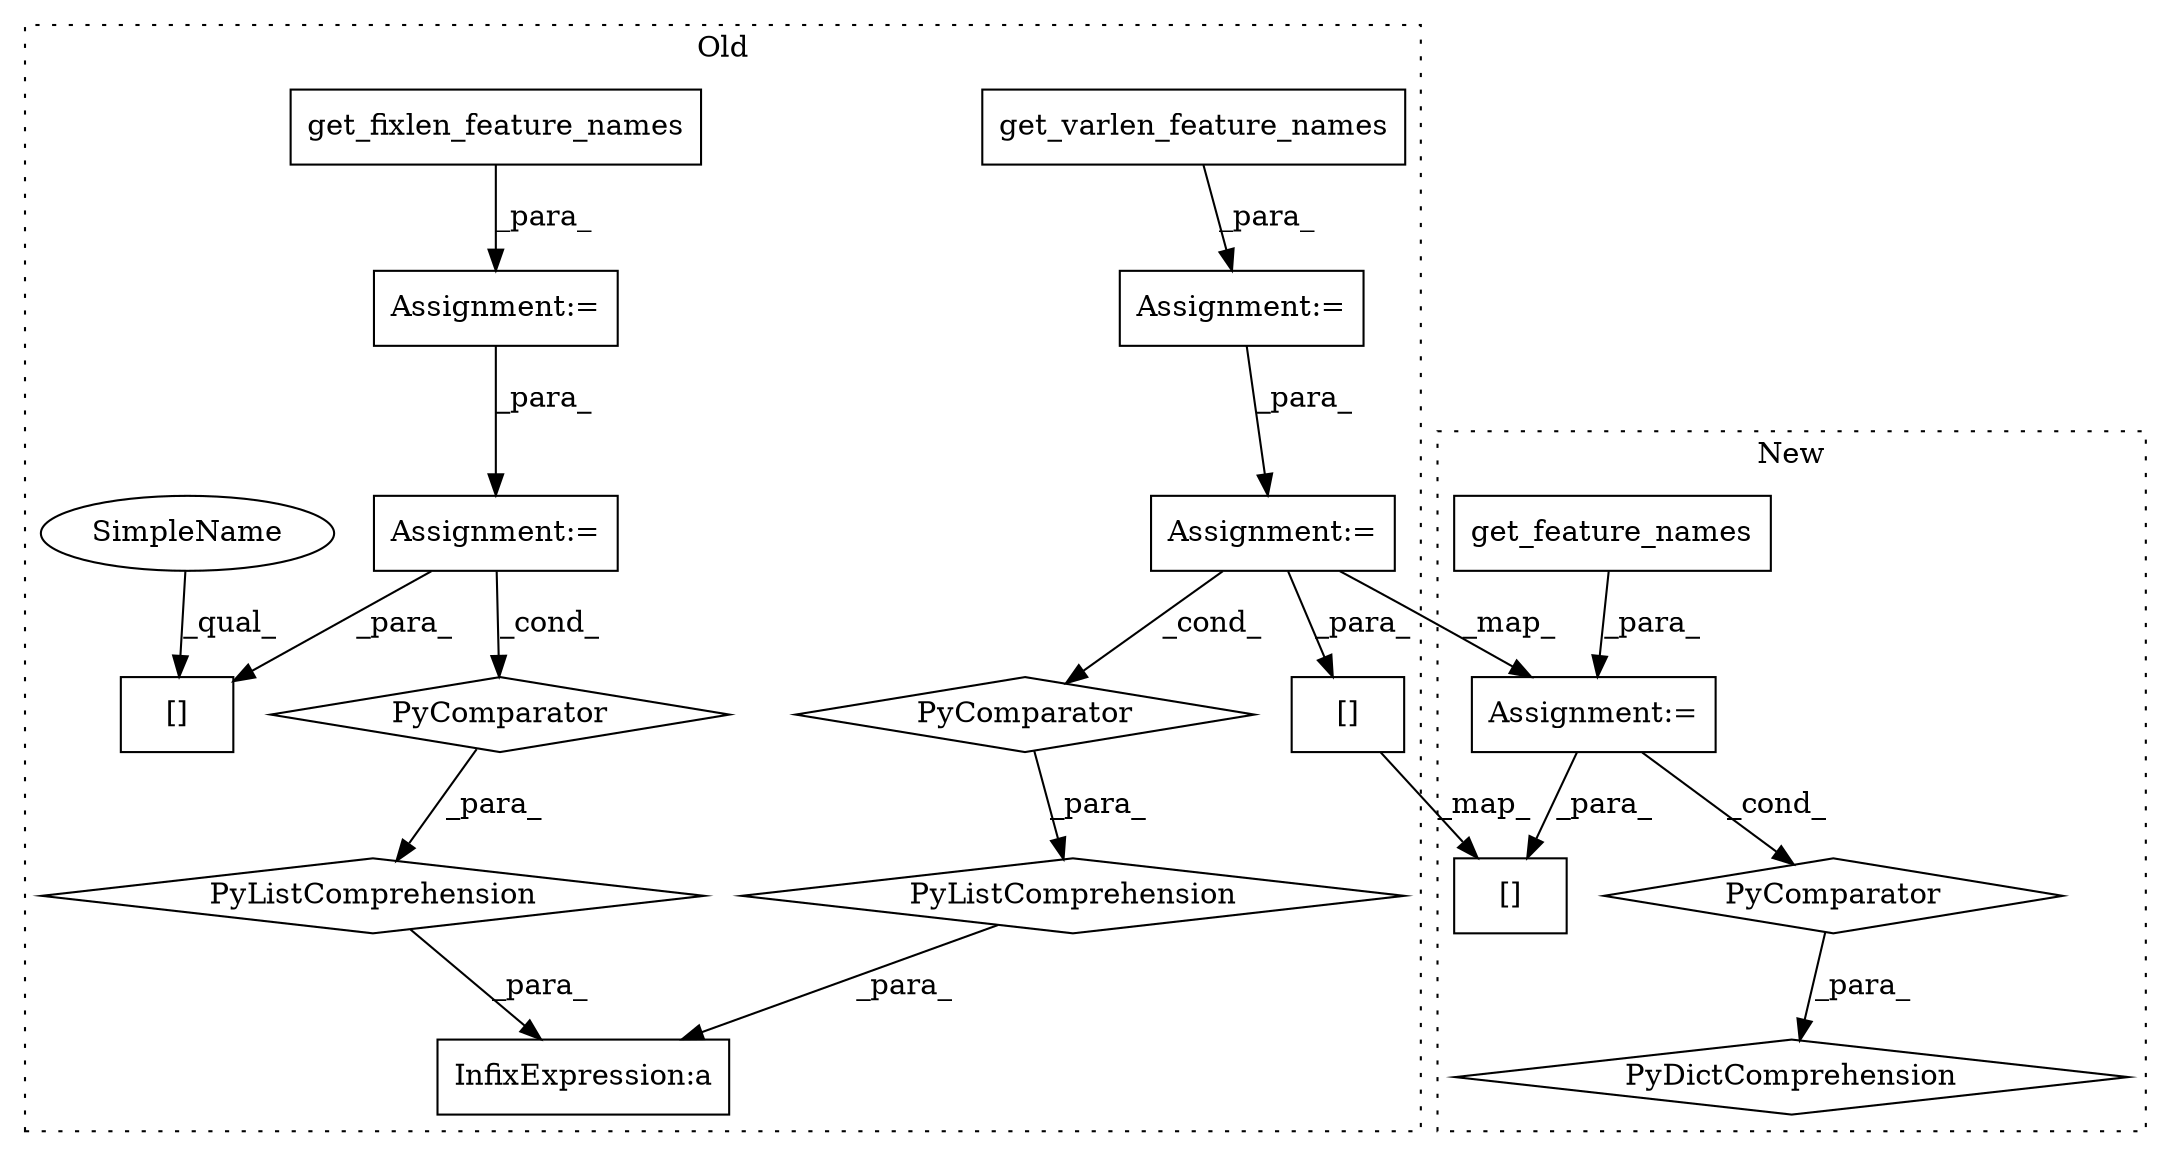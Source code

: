 digraph G {
subgraph cluster0 {
1 [label="get_varlen_feature_names" a="32" s="1814,1854" l="25,1" shape="box"];
3 [label="Assignment:=" a="7" s="1813" l="1" shape="box"];
7 [label="[]" a="2" s="2006,2023" l="13,1" shape="box"];
8 [label="PyComparator" a="113" s="2082" l="39" shape="diamond"];
9 [label="InfixExpression:a" a="27" s="1998" l="8" shape="box"];
10 [label="PyComparator" a="113" s="1951" l="39" shape="diamond"];
11 [label="get_fixlen_feature_names" a="32" s="1746,1786" l="25,1" shape="box"];
12 [label="[]" a="2" s="1875,1892" l="13,1" shape="box"];
13 [label="PyListComprehension" a="109" s="1875" l="123" shape="diamond"];
14 [label="Assignment:=" a="7" s="1745" l="1" shape="box"];
15 [label="PyListComprehension" a="109" s="2006" l="123" shape="diamond"];
16 [label="Assignment:=" a="7" s="1951" l="39" shape="box"];
17 [label="Assignment:=" a="7" s="2082" l="39" shape="box"];
19 [label="SimpleName" a="42" s="1875" l="12" shape="ellipse"];
label = "Old";
style="dotted";
}
subgraph cluster1 {
2 [label="PyComparator" a="113" s="1711" l="53" shape="diamond"];
4 [label="PyDictComprehension" a="110" s="1626" l="146" shape="diamond"];
5 [label="get_feature_names" a="32" s="1721,1754" l="18,1" shape="box"];
6 [label="[]" a="2" s="1635,1652" l="13,1" shape="box"];
18 [label="Assignment:=" a="7" s="1711" l="53" shape="box"];
label = "New";
style="dotted";
}
1 -> 3 [label="_para_"];
2 -> 4 [label="_para_"];
3 -> 17 [label="_para_"];
5 -> 18 [label="_para_"];
7 -> 6 [label="_map_"];
8 -> 15 [label="_para_"];
10 -> 13 [label="_para_"];
11 -> 14 [label="_para_"];
13 -> 9 [label="_para_"];
14 -> 16 [label="_para_"];
15 -> 9 [label="_para_"];
16 -> 12 [label="_para_"];
16 -> 10 [label="_cond_"];
17 -> 8 [label="_cond_"];
17 -> 18 [label="_map_"];
17 -> 7 [label="_para_"];
18 -> 2 [label="_cond_"];
18 -> 6 [label="_para_"];
19 -> 12 [label="_qual_"];
}